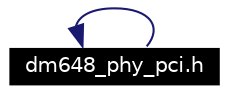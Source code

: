 digraph G
{
  edge [fontname="Helvetica",fontsize=10,labelfontname="Helvetica",labelfontsize=10];
  node [fontname="Helvetica",fontsize=10,shape=record];
  rankdir=LR;
  Node1 [label="dm648_phy_pci.h",height=0.2,width=0.4,color="white", fillcolor="black", style="filled" fontcolor="white"];
  Node1 -> Node1 [dir=back,color="midnightblue",fontsize=10,style="solid",fontname="Helvetica"];
}
